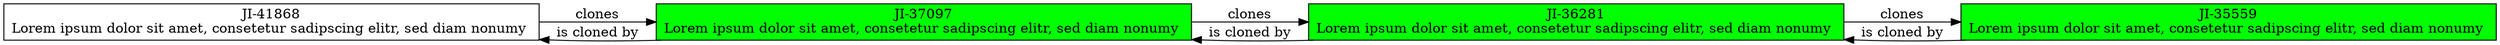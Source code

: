 digraph G {
	node [shape=box];
	rankdir=LR;
	"JI-41868" [label="JI-41868\nLorem ipsum dolor sit amet, consetetur sadipscing elitr, sed diam nonumy "; href="https://my.jira.instance/browse/JI-41868"; style=filled; fillcolor=white];
	"JI-37097" [label="JI-37097\nLorem ipsum dolor sit amet, consetetur sadipscing elitr, sed diam nonumy "; href="https://my.jira.instance/browse/JI-37097"; style=filled; fillcolor=green];
	"JI-36281" [label="JI-36281\nLorem ipsum dolor sit amet, consetetur sadipscing elitr, sed diam nonumy "; href="https://my.jira.instance/browse/JI-36281"; style=filled; fillcolor=green];
	"JI-35559" [label="JI-35559\nLorem ipsum dolor sit amet, consetetur sadipscing elitr, sed diam nonumy "; href="https://my.jira.instance/browse/JI-35559"; style=filled; fillcolor=green];
	"JI-41868" -> "JI-37097" [label="clones"];
	"JI-37097" -> "JI-36281" [label="clones"];
	"JI-36281" -> "JI-35559" [label="clones"];
	"JI-35559" -> "JI-36281" [label="is cloned by"];
	"JI-36281" -> "JI-37097" [label="is cloned by"];
	"JI-37097" -> "JI-41868" [label="is cloned by"];
}
